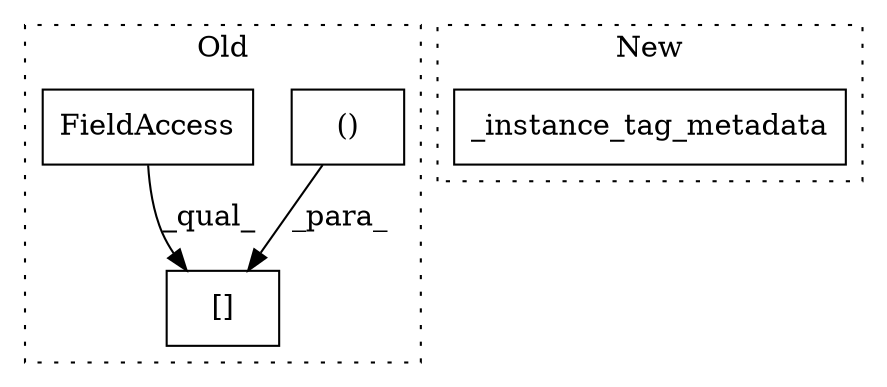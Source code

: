 digraph G {
subgraph cluster0 {
1 [label="[]" a="2" s="2509,2577" l="40,2" shape="box"];
3 [label="()" a="106" s="2549" l="28" shape="box"];
4 [label="FieldAccess" a="22" s="2509" l="30" shape="box"];
label = "Old";
style="dotted";
}
subgraph cluster1 {
2 [label="_instance_tag_metadata" a="32" s="2909,2948" l="23,1" shape="box"];
label = "New";
style="dotted";
}
3 -> 1 [label="_para_"];
4 -> 1 [label="_qual_"];
}